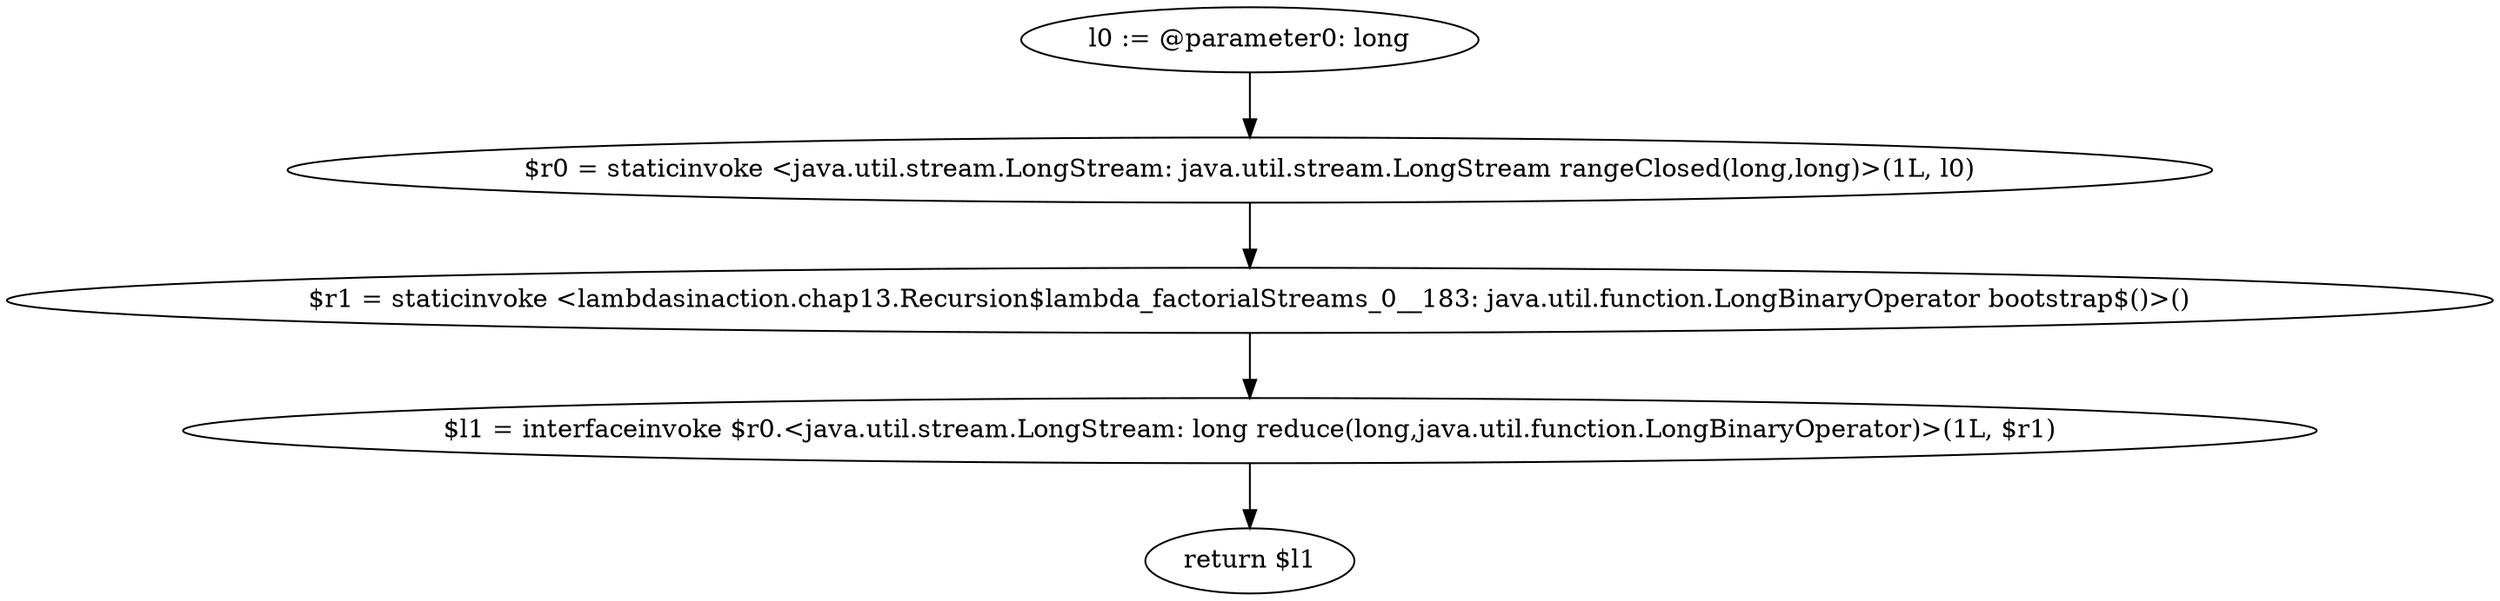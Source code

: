digraph "unitGraph" {
    "l0 := @parameter0: long"
    "$r0 = staticinvoke <java.util.stream.LongStream: java.util.stream.LongStream rangeClosed(long,long)>(1L, l0)"
    "$r1 = staticinvoke <lambdasinaction.chap13.Recursion$lambda_factorialStreams_0__183: java.util.function.LongBinaryOperator bootstrap$()>()"
    "$l1 = interfaceinvoke $r0.<java.util.stream.LongStream: long reduce(long,java.util.function.LongBinaryOperator)>(1L, $r1)"
    "return $l1"
    "l0 := @parameter0: long"->"$r0 = staticinvoke <java.util.stream.LongStream: java.util.stream.LongStream rangeClosed(long,long)>(1L, l0)";
    "$r0 = staticinvoke <java.util.stream.LongStream: java.util.stream.LongStream rangeClosed(long,long)>(1L, l0)"->"$r1 = staticinvoke <lambdasinaction.chap13.Recursion$lambda_factorialStreams_0__183: java.util.function.LongBinaryOperator bootstrap$()>()";
    "$r1 = staticinvoke <lambdasinaction.chap13.Recursion$lambda_factorialStreams_0__183: java.util.function.LongBinaryOperator bootstrap$()>()"->"$l1 = interfaceinvoke $r0.<java.util.stream.LongStream: long reduce(long,java.util.function.LongBinaryOperator)>(1L, $r1)";
    "$l1 = interfaceinvoke $r0.<java.util.stream.LongStream: long reduce(long,java.util.function.LongBinaryOperator)>(1L, $r1)"->"return $l1";
}
